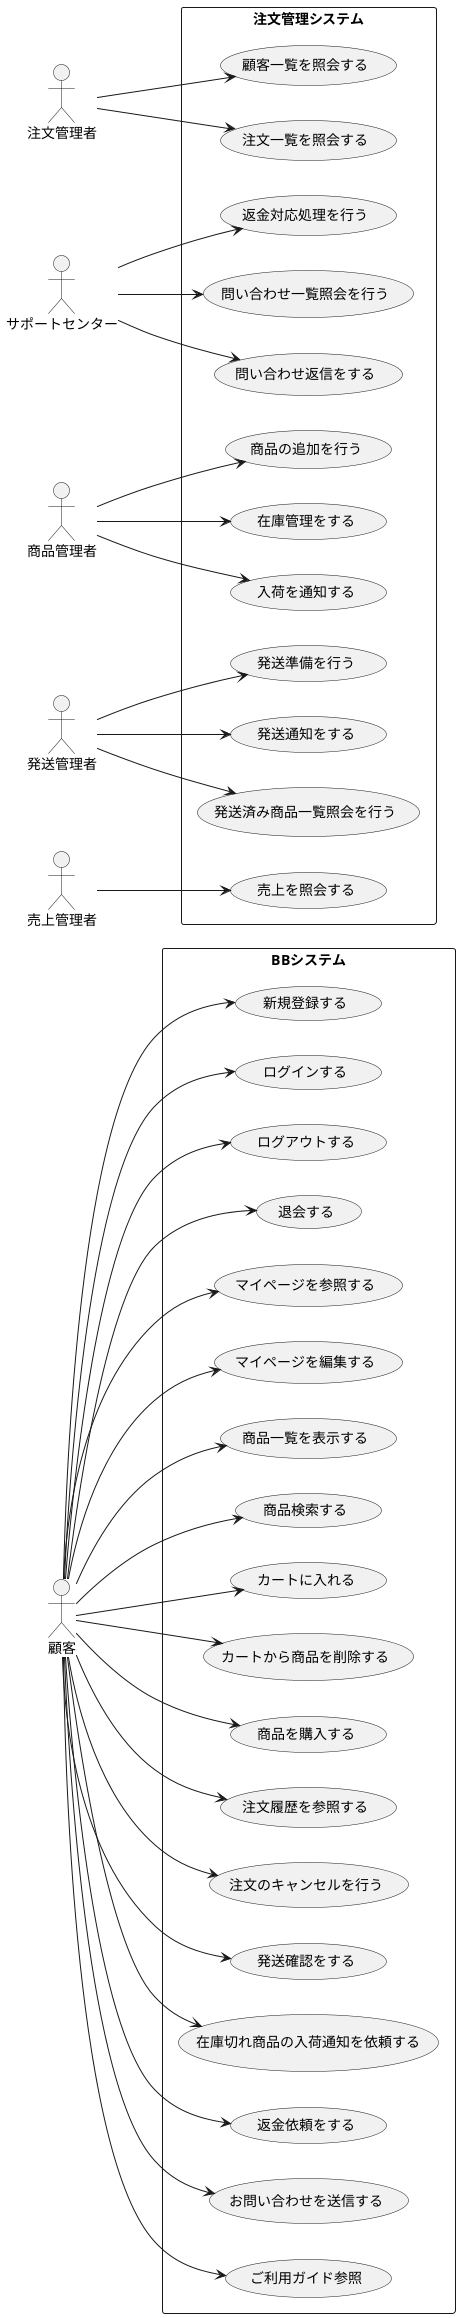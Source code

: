@startuml  
left to right direction

actor Customer as "顧客"
actor Ordermanager as "注文管理者"
actor Sportcenter as "サポートセンター"
actor Inventorymanager as "商品管理者"
actor Shipmanager as "発送管理者"
actor Salesmanager as "売上管理者"


rectangle "BBシステム" {
  (新規登録する) as UC1
  (ログインする) as UC2
  (ログアウトする) as UC28
  (退会する) as UC3
  (マイページを参照する) as UC4
  (マイページを編集する) as UC26
  (商品一覧を表示する) as UC5
  (商品検索する) as UC6
  (カートに入れる) as UC7
  (カートから商品を削除する) as UC29
  (商品を購入する) as UC8
  (注文履歴を参照する) as UC9
  (注文のキャンセルを行う) as UC27
  (発送確認をする) as UC10
  (在庫切れ商品の入荷通知を依頼する) as UC25
  (返金依頼をする) as UC12
  
  (お問い合わせを送信する) as UC11
  (ご利用ガイド参照) as UC13
} 


rectangle "注文管理システム" {
  (顧客一覧を照会する) as UC14
  (注文一覧を照会する) as UC15

  (発送準備を行う) as UC16
  (発送通知をする) as UC30
  (発送済み商品一覧照会を行う) as UC17

  (返金対応処理を行う) as UC18
  (問い合わせ一覧照会を行う) as UC19
  (問い合わせ返信をする) as UC20
  
  (商品の追加を行う) as UC21
  (在庫管理をする) as UC22
  (入荷を通知する) as UC23

  (売上を照会する) as UC24
}



Customer --> UC1
Customer --> UC2
Customer --> UC28
Customer --> UC3
Customer --> UC4
Customer --> UC26
Customer --> UC5
Customer --> UC6
Customer --> UC7
Customer --> UC29
Customer --> UC8
Customer --> UC9
Customer --> UC27
Customer --> UC10
Customer --> UC25
Customer --> UC12
Customer --> UC11
Customer --> UC13


Ordermanager --> UC14
Ordermanager --> UC15

Shipmanager --> UC16
Shipmanager --> UC30
Shipmanager --> UC17

Sportcenter --> UC18
Sportcenter --> UC19
Sportcenter --> UC20

Inventorymanager--> UC21
Inventorymanager --> UC22
Inventorymanager--> UC23


Salesmanager --> UC24



@enduml
